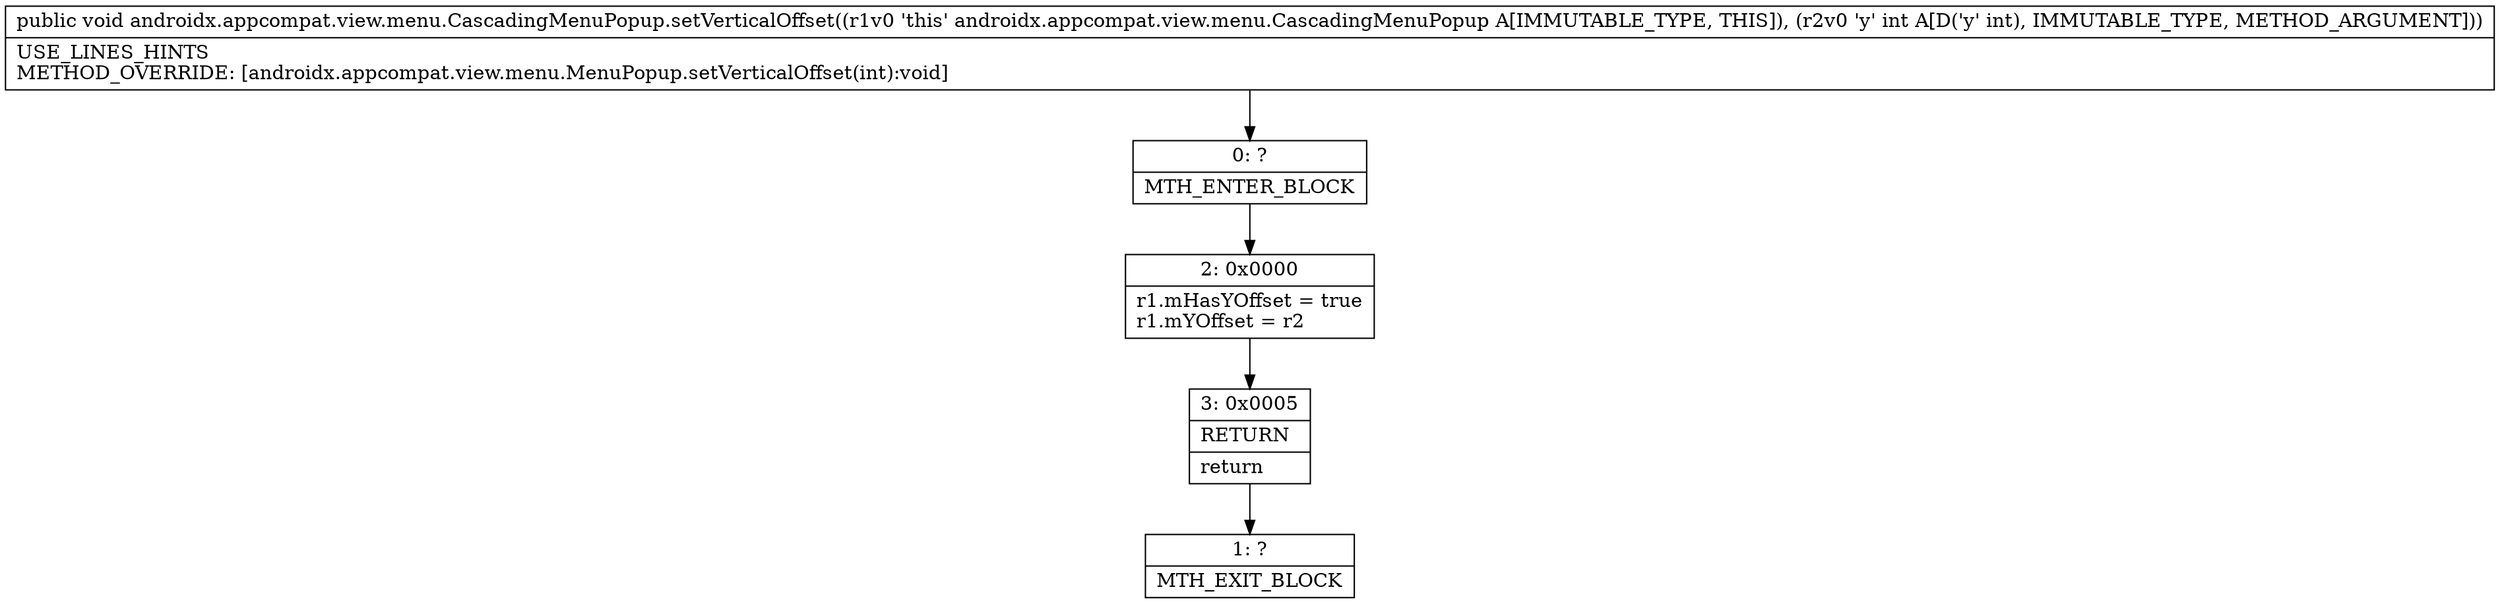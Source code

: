 digraph "CFG forandroidx.appcompat.view.menu.CascadingMenuPopup.setVerticalOffset(I)V" {
Node_0 [shape=record,label="{0\:\ ?|MTH_ENTER_BLOCK\l}"];
Node_2 [shape=record,label="{2\:\ 0x0000|r1.mHasYOffset = true\lr1.mYOffset = r2\l}"];
Node_3 [shape=record,label="{3\:\ 0x0005|RETURN\l|return\l}"];
Node_1 [shape=record,label="{1\:\ ?|MTH_EXIT_BLOCK\l}"];
MethodNode[shape=record,label="{public void androidx.appcompat.view.menu.CascadingMenuPopup.setVerticalOffset((r1v0 'this' androidx.appcompat.view.menu.CascadingMenuPopup A[IMMUTABLE_TYPE, THIS]), (r2v0 'y' int A[D('y' int), IMMUTABLE_TYPE, METHOD_ARGUMENT]))  | USE_LINES_HINTS\lMETHOD_OVERRIDE: [androidx.appcompat.view.menu.MenuPopup.setVerticalOffset(int):void]\l}"];
MethodNode -> Node_0;Node_0 -> Node_2;
Node_2 -> Node_3;
Node_3 -> Node_1;
}

